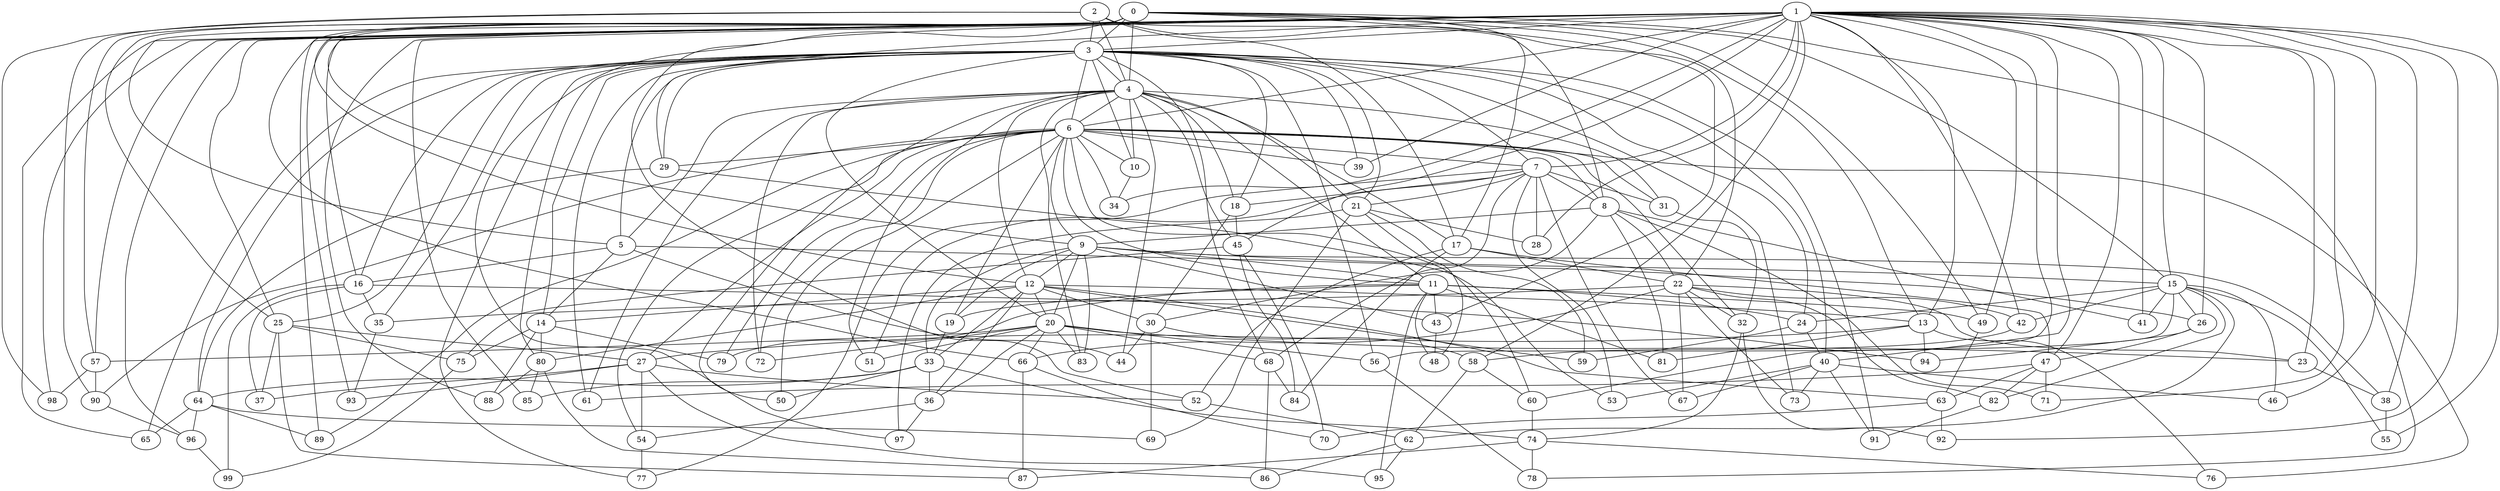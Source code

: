 strict graph "barabasi_albert_graph(100,3)" {
0;
1;
2;
3;
4;
5;
6;
7;
8;
9;
10;
11;
12;
13;
14;
15;
16;
17;
18;
19;
20;
21;
22;
23;
24;
25;
26;
27;
28;
29;
30;
31;
32;
33;
34;
35;
36;
37;
38;
39;
40;
41;
42;
43;
44;
45;
46;
47;
48;
49;
50;
51;
52;
53;
54;
55;
56;
57;
58;
59;
60;
61;
62;
63;
64;
65;
66;
67;
68;
69;
70;
71;
72;
73;
74;
75;
76;
77;
78;
79;
80;
81;
82;
83;
84;
85;
86;
87;
88;
89;
90;
91;
92;
93;
94;
95;
96;
97;
98;
99;
0 -- 66  [is_available=True, prob="0.837787410516"];
0 -- 3  [is_available=True, prob="0.121704918879"];
0 -- 4  [is_available=True, prob="0.756477972466"];
0 -- 5  [is_available=True, prob="0.197630684976"];
0 -- 49  [is_available=True, prob="0.10618500853"];
0 -- 9  [is_available=True, prob="0.130939030677"];
0 -- 43  [is_available=True, prob="1.0"];
0 -- 12  [is_available=True, prob="0.0763149410016"];
0 -- 13  [is_available=True, prob="0.134500513384"];
0 -- 78  [is_available=True, prob="0.941683148936"];
0 -- 15  [is_available=True, prob="0.125276016918"];
0 -- 17  [is_available=True, prob="0.944121867701"];
0 -- 52  [is_available=True, prob="0.321751937763"];
0 -- 57  [is_available=True, prob="0.3550677752"];
0 -- 25  [is_available=True, prob="0.262819477305"];
1 -- 3  [is_available=True, prob="1.0"];
1 -- 6  [is_available=True, prob="0.490708101666"];
1 -- 7  [is_available=True, prob="0.681604570542"];
1 -- 13  [is_available=True, prob="0.336534759969"];
1 -- 15  [is_available=True, prob="1.0"];
1 -- 16  [is_available=True, prob="0.183641511461"];
1 -- 23  [is_available=True, prob="0.841313426783"];
1 -- 25  [is_available=True, prob="1.0"];
1 -- 26  [is_available=True, prob="0.046179597448"];
1 -- 28  [is_available=True, prob="1.0"];
1 -- 29  [is_available=True, prob="1.0"];
1 -- 34  [is_available=True, prob="0.71974847558"];
1 -- 38  [is_available=True, prob="1.0"];
1 -- 39  [is_available=True, prob="0.271021604007"];
1 -- 40  [is_available=True, prob="1.0"];
1 -- 41  [is_available=True, prob="0.0836744059592"];
1 -- 42  [is_available=True, prob="0.680339939471"];
1 -- 45  [is_available=True, prob="0.775135997749"];
1 -- 46  [is_available=True, prob="0.26592056102"];
1 -- 47  [is_available=True, prob="0.366054689798"];
1 -- 49  [is_available=True, prob="0.000869042522588"];
1 -- 55  [is_available=True, prob="1.0"];
1 -- 57  [is_available=True, prob="1.0"];
1 -- 58  [is_available=True, prob="0.780872832329"];
1 -- 60  [is_available=True, prob="0.527290902165"];
1 -- 65  [is_available=True, prob="0.758600305539"];
1 -- 71  [is_available=True, prob="0.0935562912484"];
1 -- 85  [is_available=True, prob="0.769168958785"];
1 -- 88  [is_available=True, prob="0.083139264817"];
1 -- 89  [is_available=True, prob="0.703708698459"];
1 -- 92  [is_available=True, prob="0.856784055875"];
1 -- 93  [is_available=True, prob="0.961999575734"];
1 -- 96  [is_available=True, prob="1.0"];
1 -- 97  [is_available=True, prob="1.0"];
1 -- 98  [is_available=True, prob="1.0"];
2 -- 98  [is_available=True, prob="0.395074409834"];
2 -- 3  [is_available=True, prob="1.0"];
2 -- 4  [is_available=True, prob="1.0"];
2 -- 8  [is_available=True, prob="1.0"];
2 -- 17  [is_available=True, prob="0.748309403229"];
2 -- 22  [is_available=True, prob="1.0"];
2 -- 90  [is_available=True, prob="0.578467890983"];
3 -- 4  [is_available=True, prob="0.0295560630308"];
3 -- 5  [is_available=True, prob="0.774192497448"];
3 -- 6  [is_available=True, prob="0.970255614894"];
3 -- 7  [is_available=True, prob="0.311074171844"];
3 -- 10  [is_available=True, prob="0.324976196249"];
3 -- 14  [is_available=True, prob="1.0"];
3 -- 16  [is_available=True, prob="0.866894727561"];
3 -- 18  [is_available=True, prob="1.0"];
3 -- 20  [is_available=True, prob="1.0"];
3 -- 21  [is_available=True, prob="0.671113901124"];
3 -- 24  [is_available=True, prob="0.360998381159"];
3 -- 25  [is_available=True, prob="1.0"];
3 -- 29  [is_available=True, prob="0.0210170711298"];
3 -- 35  [is_available=True, prob="0.498973340141"];
3 -- 39  [is_available=True, prob="0.144332414712"];
3 -- 40  [is_available=True, prob="0.676465637244"];
3 -- 56  [is_available=True, prob="1.0"];
3 -- 61  [is_available=True, prob="0.428534487481"];
3 -- 64  [is_available=True, prob="0.595797786404"];
3 -- 65  [is_available=True, prob="0.45267506464"];
3 -- 68  [is_available=True, prob="0.0626638336502"];
3 -- 73  [is_available=True, prob="0.544829826175"];
3 -- 77  [is_available=True, prob="1.0"];
3 -- 80  [is_available=True, prob="0.732533944271"];
3 -- 91  [is_available=True, prob="0.659116753293"];
4 -- 5  [is_available=True, prob="0.664499073884"];
4 -- 6  [is_available=True, prob="0.0164214081355"];
4 -- 72  [is_available=True, prob="0.276375666019"];
4 -- 44  [is_available=True, prob="1.0"];
4 -- 10  [is_available=True, prob="0.694513438499"];
4 -- 11  [is_available=True, prob="0.479280488112"];
4 -- 12  [is_available=True, prob="0.407440341537"];
4 -- 45  [is_available=True, prob="0.199821440934"];
4 -- 50  [is_available=True, prob="0.742774647953"];
4 -- 17  [is_available=True, prob="0.857062089791"];
4 -- 18  [is_available=True, prob="1.0"];
4 -- 51  [is_available=True, prob="1.0"];
4 -- 21  [is_available=True, prob="0.131606424073"];
4 -- 83  [is_available=True, prob="0.0758431732957"];
4 -- 61  [is_available=True, prob="1.0"];
4 -- 31  [is_available=True, prob="1.0"];
5 -- 44  [is_available=True, prob="0.3326081741"];
5 -- 14  [is_available=True, prob="0.889828310637"];
5 -- 16  [is_available=True, prob="0.265565501071"];
5 -- 26  [is_available=True, prob="0.337754482567"];
6 -- 7  [is_available=True, prob="0.470638256872"];
6 -- 8  [is_available=True, prob="0.421515051061"];
6 -- 9  [is_available=True, prob="0.407805065228"];
6 -- 10  [is_available=True, prob="1.0"];
6 -- 11  [is_available=True, prob="0.789160741295"];
6 -- 19  [is_available=True, prob="1.0"];
6 -- 27  [is_available=True, prob="1.0"];
6 -- 29  [is_available=True, prob="0.900903182398"];
6 -- 31  [is_available=True, prob="0.183932738477"];
6 -- 32  [is_available=True, prob="0.842160833726"];
6 -- 34  [is_available=True, prob="0.863453725474"];
6 -- 39  [is_available=True, prob="0.620623941537"];
6 -- 50  [is_available=True, prob="0.377460997938"];
6 -- 54  [is_available=True, prob="1.0"];
6 -- 60  [is_available=True, prob="1.0"];
6 -- 72  [is_available=True, prob="0.971713195096"];
6 -- 76  [is_available=True, prob="0.0613732683257"];
6 -- 79  [is_available=True, prob="1.0"];
6 -- 89  [is_available=True, prob="0.188289393997"];
6 -- 90  [is_available=True, prob="0.815566874266"];
7 -- 67  [is_available=True, prob="0.134188774941"];
7 -- 68  [is_available=True, prob="0.464698702673"];
7 -- 8  [is_available=True, prob="0.507910890601"];
7 -- 77  [is_available=True, prob="1.0"];
7 -- 18  [is_available=True, prob="0.354582995282"];
7 -- 51  [is_available=True, prob="1.0"];
7 -- 21  [is_available=True, prob="0.907494777539"];
7 -- 28  [is_available=True, prob="0.747924626309"];
7 -- 53  [is_available=True, prob="0.125909501233"];
7 -- 31  [is_available=True, prob="0.802350438239"];
8 -- 9  [is_available=True, prob="0.419173563753"];
8 -- 71  [is_available=True, prob="1.0"];
8 -- 81  [is_available=True, prob="0.268442356971"];
8 -- 22  [is_available=True, prob="1.0"];
8 -- 41  [is_available=True, prob="0.0859231319837"];
8 -- 30  [is_available=True, prob="1.0"];
9 -- 33  [is_available=True, prob="0.0919840715893"];
9 -- 83  [is_available=True, prob="0.500545781952"];
9 -- 43  [is_available=True, prob="0.469111286321"];
9 -- 38  [is_available=True, prob="0.682591481428"];
9 -- 11  [is_available=True, prob="0.906153942209"];
9 -- 12  [is_available=True, prob="0.915388237152"];
9 -- 15  [is_available=True, prob="1.0"];
9 -- 19  [is_available=True, prob="0.10687791995"];
9 -- 20  [is_available=True, prob="0.818022425819"];
10 -- 34  [is_available=True, prob="0.545815809826"];
11 -- 81  [is_available=True, prob="0.0966893580978"];
11 -- 43  [is_available=True, prob="0.824182012004"];
11 -- 79  [is_available=True, prob="0.149126514398"];
11 -- 48  [is_available=True, prob="0.898279026737"];
11 -- 49  [is_available=True, prob="0.112712225349"];
11 -- 19  [is_available=True, prob="0.13707212361"];
11 -- 24  [is_available=True, prob="0.433531307289"];
11 -- 95  [is_available=True, prob="0.758090587227"];
12 -- 33  [is_available=True, prob="1.0"];
12 -- 13  [is_available=True, prob="1.0"];
12 -- 14  [is_available=True, prob="1.0"];
12 -- 80  [is_available=True, prob="0.0398796408083"];
12 -- 20  [is_available=True, prob="1.0"];
12 -- 36  [is_available=True, prob="0.914953063347"];
12 -- 59  [is_available=True, prob="0.186011778607"];
12 -- 30  [is_available=True, prob="0.335472997152"];
12 -- 63  [is_available=True, prob="0.677950476827"];
13 -- 76  [is_available=True, prob="0.393234089301"];
13 -- 81  [is_available=True, prob="0.616006733716"];
13 -- 27  [is_available=True, prob="1.0"];
13 -- 94  [is_available=True, prob="0.583484328403"];
14 -- 75  [is_available=True, prob="0.377216966117"];
14 -- 79  [is_available=True, prob="0.810703021548"];
14 -- 80  [is_available=True, prob="1.0"];
14 -- 88  [is_available=True, prob="0.309395628237"];
15 -- 41  [is_available=True, prob="0.577492861571"];
15 -- 42  [is_available=True, prob="0.574399863349"];
15 -- 55  [is_available=True, prob="0.31891805702"];
15 -- 46  [is_available=True, prob="0.635095900921"];
15 -- 56  [is_available=True, prob="0.626991593148"];
15 -- 82  [is_available=True, prob="0.0725915337797"];
15 -- 24  [is_available=True, prob="0.946818892946"];
15 -- 26  [is_available=True, prob="1.0"];
15 -- 62  [is_available=True, prob="0.173491974561"];
16 -- 99  [is_available=True, prob="0.998243837323"];
16 -- 35  [is_available=True, prob="0.211725163997"];
16 -- 94  [is_available=True, prob="1.0"];
16 -- 37  [is_available=True, prob="1.0"];
17 -- 47  [is_available=True, prob="0.669316174132"];
17 -- 52  [is_available=True, prob="0.444179770274"];
17 -- 22  [is_available=True, prob="1.0"];
17 -- 84  [is_available=True, prob="0.313671405605"];
18 -- 45  [is_available=True, prob="0.610897614599"];
18 -- 30  [is_available=True, prob="0.678725966683"];
19 -- 33  [is_available=True, prob="0.768471192041"];
20 -- 68  [is_available=True, prob="0.0473987650124"];
20 -- 66  [is_available=True, prob="0.535639715655"];
20 -- 36  [is_available=True, prob="0.634129466805"];
20 -- 72  [is_available=True, prob="0.511869840061"];
20 -- 83  [is_available=True, prob="0.959997399774"];
20 -- 51  [is_available=True, prob="0.0156530620272"];
20 -- 23  [is_available=True, prob="0.62781717998"];
20 -- 56  [is_available=True, prob="1.0"];
20 -- 57  [is_available=True, prob="0.926245680909"];
21 -- 97  [is_available=True, prob="0.136920783891"];
21 -- 69  [is_available=True, prob="1.0"];
21 -- 48  [is_available=True, prob="0.848359295011"];
21 -- 59  [is_available=True, prob="0.700248717823"];
21 -- 28  [is_available=True, prob="0.359272730117"];
22 -- 32  [is_available=True, prob="1.0"];
22 -- 35  [is_available=True, prob="0.953009704166"];
22 -- 73  [is_available=True, prob="0.0919794429332"];
22 -- 42  [is_available=True, prob="0.148683476677"];
22 -- 66  [is_available=True, prob="0.737405857579"];
22 -- 82  [is_available=True, prob="0.376254314105"];
22 -- 67  [is_available=True, prob="1.0"];
22 -- 23  [is_available=True, prob="0.501507398702"];
23 -- 38  [is_available=True, prob="0.451429247505"];
24 -- 40  [is_available=True, prob="1.0"];
24 -- 59  [is_available=True, prob="0.381111318869"];
25 -- 37  [is_available=True, prob="1.0"];
25 -- 75  [is_available=True, prob="0.938583318714"];
25 -- 87  [is_available=True, prob="1.0"];
25 -- 27  [is_available=True, prob="0.0395863755337"];
26 -- 47  [is_available=True, prob="0.708331377774"];
26 -- 94  [is_available=True, prob="1.0"];
27 -- 37  [is_available=True, prob="1.0"];
27 -- 52  [is_available=True, prob="0.89754867722"];
27 -- 54  [is_available=True, prob="0.180303016967"];
27 -- 93  [is_available=True, prob="0.819578591053"];
27 -- 95  [is_available=True, prob="0.111812742209"];
29 -- 64  [is_available=True, prob="0.861996060871"];
29 -- 53  [is_available=True, prob="0.858518785149"];
30 -- 69  [is_available=True, prob="1.0"];
30 -- 44  [is_available=True, prob="0.112407656743"];
30 -- 58  [is_available=True, prob="1.0"];
31 -- 32  [is_available=True, prob="0.173785612471"];
32 -- 74  [is_available=True, prob="0.362554799316"];
32 -- 92  [is_available=True, prob="0.592283873969"];
33 -- 64  [is_available=True, prob="0.201762052019"];
33 -- 36  [is_available=True, prob="0.61291926871"];
33 -- 74  [is_available=True, prob="0.305345051803"];
33 -- 50  [is_available=True, prob="1.0"];
33 -- 85  [is_available=True, prob="0.0813733450674"];
35 -- 93  [is_available=True, prob="0.273338289615"];
36 -- 54  [is_available=True, prob="0.410291107245"];
36 -- 97  [is_available=True, prob="0.570111702012"];
38 -- 55  [is_available=True, prob="1.0"];
40 -- 67  [is_available=True, prob="0.737331207675"];
40 -- 73  [is_available=True, prob="0.415224419925"];
40 -- 46  [is_available=True, prob="1.0"];
40 -- 53  [is_available=True, prob="0.748208432771"];
40 -- 91  [is_available=True, prob="0.165589705977"];
42 -- 58  [is_available=True, prob="0.260465512074"];
43 -- 48  [is_available=True, prob="0.425062011027"];
45 -- 70  [is_available=True, prob="1.0"];
45 -- 75  [is_available=True, prob="0.0784531704525"];
45 -- 84  [is_available=True, prob="0.877919746077"];
47 -- 71  [is_available=True, prob="1.0"];
47 -- 82  [is_available=True, prob="0.248038695727"];
47 -- 61  [is_available=True, prob="1.0"];
47 -- 63  [is_available=True, prob="0.163462406613"];
49 -- 63  [is_available=True, prob="0.0637377396602"];
52 -- 62  [is_available=True, prob="1.0"];
54 -- 77  [is_available=True, prob="1.0"];
56 -- 78  [is_available=True, prob="0.153658521546"];
57 -- 90  [is_available=True, prob="1.0"];
57 -- 98  [is_available=True, prob="1.0"];
58 -- 60  [is_available=True, prob="0.0612578063017"];
58 -- 62  [is_available=True, prob="0.947012648531"];
60 -- 74  [is_available=True, prob="1.0"];
62 -- 95  [is_available=True, prob="0.588922632076"];
62 -- 86  [is_available=True, prob="0.745078603216"];
63 -- 92  [is_available=True, prob="0.373102771714"];
63 -- 70  [is_available=True, prob="0.465116146286"];
64 -- 96  [is_available=True, prob="0.713098354278"];
64 -- 69  [is_available=True, prob="1.0"];
64 -- 65  [is_available=True, prob="0.180277797726"];
64 -- 89  [is_available=True, prob="0.308021481676"];
66 -- 70  [is_available=True, prob="0.838856302172"];
66 -- 87  [is_available=True, prob="0.234688162174"];
68 -- 84  [is_available=True, prob="0.921720032233"];
68 -- 86  [is_available=True, prob="1.0"];
74 -- 76  [is_available=True, prob="0.132604369835"];
74 -- 78  [is_available=True, prob="0.632759665298"];
74 -- 87  [is_available=True, prob="0.255570570661"];
75 -- 99  [is_available=True, prob="1.0"];
80 -- 85  [is_available=True, prob="0.160769574742"];
80 -- 86  [is_available=True, prob="0.255382775237"];
80 -- 88  [is_available=True, prob="0.164377937281"];
82 -- 91  [is_available=True, prob="0.866625915443"];
90 -- 96  [is_available=True, prob="0.23819551215"];
96 -- 99  [is_available=True, prob="0.963007232148"];
}
